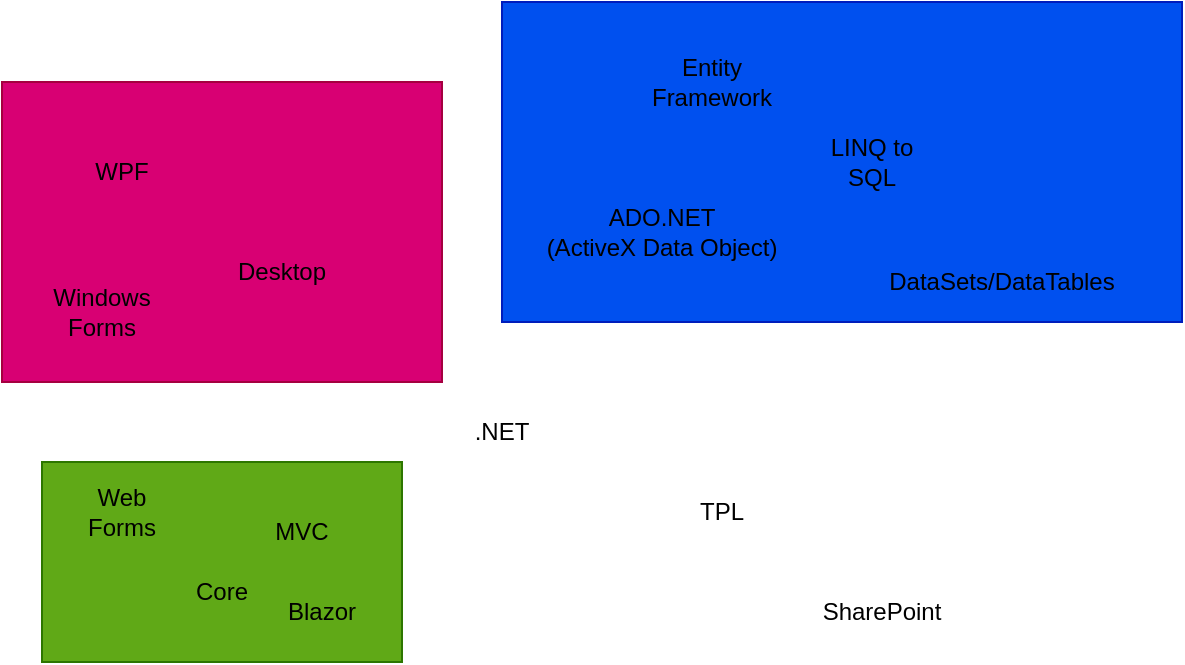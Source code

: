 <mxfile>
    <diagram id="0JpjvBvMCAHzb132DLCj" name=".NET">
        <mxGraphModel dx="734" dy="459" grid="1" gridSize="10" guides="1" tooltips="1" connect="1" arrows="1" fold="1" page="1" pageScale="1" pageWidth="850" pageHeight="1100" math="0" shadow="0">
            <root>
                <mxCell id="0"/>
                <mxCell id="1" parent="0"/>
                <mxCell id="10" value="" style="rounded=0;whiteSpace=wrap;html=1;fillColor=#d80073;fontColor=#ffffff;strokeColor=#A50040;" parent="1" vertex="1">
                    <mxGeometry x="100" y="90" width="220" height="150" as="geometry"/>
                </mxCell>
                <mxCell id="9" value="" style="rounded=0;whiteSpace=wrap;html=1;fillColor=#0050ef;fontColor=#ffffff;strokeColor=#001DBC;" parent="1" vertex="1">
                    <mxGeometry x="350" y="50" width="340" height="160" as="geometry"/>
                </mxCell>
                <mxCell id="2" value=".NET" style="text;html=1;strokeColor=none;fillColor=none;align=center;verticalAlign=middle;whiteSpace=wrap;rounded=0;" parent="1" vertex="1">
                    <mxGeometry x="320" y="250" width="60" height="30" as="geometry"/>
                </mxCell>
                <mxCell id="3" value="WPF" style="text;html=1;strokeColor=none;fillColor=none;align=center;verticalAlign=middle;whiteSpace=wrap;rounded=0;" parent="1" vertex="1">
                    <mxGeometry x="130" y="120" width="60" height="30" as="geometry"/>
                </mxCell>
                <mxCell id="4" value="Desktop" style="text;html=1;strokeColor=none;fillColor=none;align=center;verticalAlign=middle;whiteSpace=wrap;rounded=0;" parent="1" vertex="1">
                    <mxGeometry x="210" y="170" width="60" height="30" as="geometry"/>
                </mxCell>
                <mxCell id="5" value="Entity Framework" style="text;html=1;strokeColor=none;fillColor=none;align=center;verticalAlign=middle;whiteSpace=wrap;rounded=0;" parent="1" vertex="1">
                    <mxGeometry x="420" y="70" width="70" height="40" as="geometry"/>
                </mxCell>
                <mxCell id="6" value="ADO.NET&lt;br&gt;(ActiveX Data Object)" style="text;html=1;strokeColor=none;fillColor=none;align=center;verticalAlign=middle;whiteSpace=wrap;rounded=0;" parent="1" vertex="1">
                    <mxGeometry x="370" y="150" width="120" height="30" as="geometry"/>
                </mxCell>
                <mxCell id="7" value="LINQ to SQL" style="text;html=1;strokeColor=none;fillColor=none;align=center;verticalAlign=middle;whiteSpace=wrap;rounded=0;" parent="1" vertex="1">
                    <mxGeometry x="500" y="110" width="70" height="40" as="geometry"/>
                </mxCell>
                <mxCell id="8" value="DataSets/DataTables" style="text;html=1;strokeColor=none;fillColor=none;align=center;verticalAlign=middle;whiteSpace=wrap;rounded=0;" parent="1" vertex="1">
                    <mxGeometry x="530" y="170" width="140" height="40" as="geometry"/>
                </mxCell>
                <mxCell id="11" value="Windows Forms" style="text;html=1;strokeColor=none;fillColor=none;align=center;verticalAlign=middle;whiteSpace=wrap;rounded=0;" parent="1" vertex="1">
                    <mxGeometry x="120" y="190" width="60" height="30" as="geometry"/>
                </mxCell>
                <mxCell id="12" value="" style="rounded=0;whiteSpace=wrap;html=1;fillColor=#60a917;fontColor=#ffffff;strokeColor=#2D7600;" parent="1" vertex="1">
                    <mxGeometry x="120" y="280" width="180" height="100" as="geometry"/>
                </mxCell>
                <mxCell id="13" value="Web Forms" style="text;html=1;strokeColor=none;fillColor=none;align=center;verticalAlign=middle;whiteSpace=wrap;rounded=0;" parent="1" vertex="1">
                    <mxGeometry x="130" y="290" width="60" height="30" as="geometry"/>
                </mxCell>
                <mxCell id="14" value="MVC" style="text;html=1;strokeColor=none;fillColor=none;align=center;verticalAlign=middle;whiteSpace=wrap;rounded=0;" parent="1" vertex="1">
                    <mxGeometry x="220" y="300" width="60" height="30" as="geometry"/>
                </mxCell>
                <mxCell id="15" value="Core" style="text;html=1;strokeColor=none;fillColor=none;align=center;verticalAlign=middle;whiteSpace=wrap;rounded=0;" parent="1" vertex="1">
                    <mxGeometry x="180" y="330" width="60" height="30" as="geometry"/>
                </mxCell>
                <mxCell id="16" value="Blazor" style="text;html=1;strokeColor=none;fillColor=none;align=center;verticalAlign=middle;whiteSpace=wrap;rounded=0;" parent="1" vertex="1">
                    <mxGeometry x="230" y="340" width="60" height="30" as="geometry"/>
                </mxCell>
                <mxCell id="17" value="TPL" style="text;html=1;strokeColor=none;fillColor=none;align=center;verticalAlign=middle;whiteSpace=wrap;rounded=0;" parent="1" vertex="1">
                    <mxGeometry x="430" y="290" width="60" height="30" as="geometry"/>
                </mxCell>
                <mxCell id="19" value="SharePoint" style="text;html=1;strokeColor=none;fillColor=none;align=center;verticalAlign=middle;whiteSpace=wrap;rounded=0;" parent="1" vertex="1">
                    <mxGeometry x="510" y="340" width="60" height="30" as="geometry"/>
                </mxCell>
            </root>
        </mxGraphModel>
    </diagram>
    <diagram id="P18fLMSB28vx6vCqc7JW" name="Middleware">
        <mxGraphModel dx="734" dy="459" grid="1" gridSize="10" guides="1" tooltips="1" connect="1" arrows="1" fold="1" page="1" pageScale="1" pageWidth="850" pageHeight="1100" math="0" shadow="0">
            <root>
                <mxCell id="QYhLi4597eDiFqC4FawE-0"/>
                <mxCell id="QYhLi4597eDiFqC4FawE-1" parent="QYhLi4597eDiFqC4FawE-0"/>
                <mxCell id="QYhLi4597eDiFqC4FawE-2" value="Gebruiker&lt;br&gt;met browser" style="shape=umlActor;verticalLabelPosition=bottom;verticalAlign=top;html=1;outlineConnect=0;" parent="QYhLi4597eDiFqC4FawE-1" vertex="1">
                    <mxGeometry x="30" y="60" width="30" height="60" as="geometry"/>
                </mxCell>
                <mxCell id="QYhLi4597eDiFqC4FawE-3" value="" style="shape=mxgraph.cisco.computers_and_peripherals.web_browser;html=1;pointerEvents=1;dashed=0;fillColor=#036897;strokeColor=#ffffff;strokeWidth=2;verticalLabelPosition=bottom;verticalAlign=top;align=center;outlineConnect=0;" parent="QYhLi4597eDiFqC4FawE-1" vertex="1">
                    <mxGeometry x="90" y="60" width="62" height="64" as="geometry"/>
                </mxCell>
                <mxCell id="QYhLi4597eDiFqC4FawE-4" value="ASP.NET Core" style="aspect=fixed;perimeter=ellipsePerimeter;html=1;align=center;shadow=0;dashed=0;spacingTop=3;image;image=img/lib/active_directory/generic_server.svg;" parent="QYhLi4597eDiFqC4FawE-1" vertex="1">
                    <mxGeometry x="280" y="67" width="28.0" height="50" as="geometry"/>
                </mxCell>
                <mxCell id="QYhLi4597eDiFqC4FawE-5" value="" style="shape=flexArrow;endArrow=classic;html=1;" parent="QYhLi4597eDiFqC4FawE-1" source="QYhLi4597eDiFqC4FawE-3" target="QYhLi4597eDiFqC4FawE-4" edge="1">
                    <mxGeometry width="50" height="50" relative="1" as="geometry">
                        <mxPoint x="400" y="350" as="sourcePoint"/>
                        <mxPoint x="450" y="300" as="targetPoint"/>
                    </mxGeometry>
                </mxCell>
                <mxCell id="QYhLi4597eDiFqC4FawE-6" value="Authenticatie" style="rounded=0;whiteSpace=wrap;html=1;" parent="QYhLi4597eDiFqC4FawE-1" vertex="1">
                    <mxGeometry x="61" y="200" width="120" height="60" as="geometry"/>
                </mxCell>
                <mxCell id="QYhLi4597eDiFqC4FawE-7" value="Exception Logging Middleware&lt;br&gt;" style="rounded=0;whiteSpace=wrap;html=1;" parent="QYhLi4597eDiFqC4FawE-1" vertex="1">
                    <mxGeometry x="220" y="290" width="120" height="60" as="geometry"/>
                </mxCell>
                <mxCell id="QYhLi4597eDiFqC4FawE-8" value="Razor Pages" style="rounded=0;whiteSpace=wrap;html=1;" parent="QYhLi4597eDiFqC4FawE-1" vertex="1">
                    <mxGeometry x="390" y="380" width="120" height="60" as="geometry"/>
                </mxCell>
                <mxCell id="QYhLi4597eDiFqC4FawE-9" value="next" style="shape=flexArrow;endArrow=classic;html=1;exitX=1;exitY=0.25;exitDx=0;exitDy=0;entryX=0.75;entryY=0;entryDx=0;entryDy=0;" parent="QYhLi4597eDiFqC4FawE-1" source="QYhLi4597eDiFqC4FawE-6" target="QYhLi4597eDiFqC4FawE-7" edge="1">
                    <mxGeometry width="50" height="50" relative="1" as="geometry">
                        <mxPoint x="400" y="350" as="sourcePoint"/>
                        <mxPoint x="450" y="300" as="targetPoint"/>
                        <Array as="points">
                            <mxPoint x="300" y="220"/>
                        </Array>
                    </mxGeometry>
                </mxCell>
                <mxCell id="QYhLi4597eDiFqC4FawE-11" value="" style="shape=flexArrow;endArrow=classic;html=1;entryX=0.325;entryY=1.047;entryDx=0;entryDy=0;entryPerimeter=0;exitX=0;exitY=0.75;exitDx=0;exitDy=0;" parent="QYhLi4597eDiFqC4FawE-1" source="QYhLi4597eDiFqC4FawE-8" target="QYhLi4597eDiFqC4FawE-7" edge="1">
                    <mxGeometry width="50" height="50" relative="1" as="geometry">
                        <mxPoint x="400" y="350" as="sourcePoint"/>
                        <mxPoint x="450" y="300" as="targetPoint"/>
                        <Array as="points">
                            <mxPoint x="259" y="425"/>
                        </Array>
                    </mxGeometry>
                </mxCell>
                <mxCell id="QYhLi4597eDiFqC4FawE-12" value="" style="shape=flexArrow;endArrow=classic;html=1;entryX=0.325;entryY=1.047;entryDx=0;entryDy=0;entryPerimeter=0;exitX=0;exitY=0.75;exitDx=0;exitDy=0;" parent="QYhLi4597eDiFqC4FawE-1" edge="1">
                    <mxGeometry width="50" height="50" relative="1" as="geometry">
                        <mxPoint x="220" y="332.18" as="sourcePoint"/>
                        <mxPoint x="89" y="260.0" as="targetPoint"/>
                        <Array as="points">
                            <mxPoint x="89" y="332.18"/>
                        </Array>
                    </mxGeometry>
                </mxCell>
                <mxCell id="QYhLi4597eDiFqC4FawE-13" value="app.Use....&lt;br&gt;&lt;br&gt;app.UseAuthentication();&lt;br&gt;app.UseAuthorization();&lt;br&gt;app.UseDeveloperExceptionPage();&lt;br&gt;app.UseSessions();&lt;br&gt;app.UseHttpsRedirection();&lt;br&gt;app.UseHsts();&lt;br&gt;app....." style="text;html=1;strokeColor=none;fillColor=none;align=left;verticalAlign=top;whiteSpace=wrap;rounded=0;horizontal=1;" parent="QYhLi4597eDiFqC4FawE-1" vertex="1">
                    <mxGeometry x="450" y="75" width="200" height="185" as="geometry"/>
                </mxCell>
            </root>
        </mxGraphModel>
    </diagram>
    <diagram id="5X2BrO_5KEBRkq1S5SUO" name="Auth">
        <mxGraphModel dx="734" dy="459" grid="1" gridSize="10" guides="1" tooltips="1" connect="1" arrows="1" fold="1" page="1" pageScale="1" pageWidth="850" pageHeight="1100" math="0" shadow="0">
            <root>
                <mxCell id="xxfoiRAIyA7fhCUkTVNw-0"/>
                <mxCell id="xxfoiRAIyA7fhCUkTVNw-1" parent="xxfoiRAIyA7fhCUkTVNw-0"/>
                <mxCell id="xxfoiRAIyA7fhCUkTVNw-2" value="Gebruiker &lt;br&gt;met browser" style="shape=umlActor;verticalLabelPosition=bottom;verticalAlign=top;html=1;outlineConnect=0;" parent="xxfoiRAIyA7fhCUkTVNw-1" vertex="1">
                    <mxGeometry x="50" y="90" width="30" height="60" as="geometry"/>
                </mxCell>
                <mxCell id="xxfoiRAIyA7fhCUkTVNw-3" value="Server" style="shape=cube;whiteSpace=wrap;html=1;boundedLbl=1;backgroundOutline=1;darkOpacity=0.05;darkOpacity2=0.1;" parent="xxfoiRAIyA7fhCUkTVNw-1" vertex="1">
                    <mxGeometry x="330" y="80" width="120" height="80" as="geometry"/>
                </mxCell>
                <mxCell id="xxfoiRAIyA7fhCUkTVNw-4" value="401 /login" style="shape=flexArrow;endArrow=classic;html=1;exitX=0.75;exitY=0.1;exitDx=0;exitDy=0;exitPerimeter=0;entryX=0.006;entryY=0.244;entryDx=0;entryDy=0;entryPerimeter=0;" parent="xxfoiRAIyA7fhCUkTVNw-1" source="xxfoiRAIyA7fhCUkTVNw-2" target="xxfoiRAIyA7fhCUkTVNw-3" edge="1">
                    <mxGeometry width="50" height="50" relative="1" as="geometry">
                        <mxPoint x="400" y="350" as="sourcePoint"/>
                        <mxPoint x="450" y="300" as="targetPoint"/>
                    </mxGeometry>
                </mxCell>
                <mxCell id="xxfoiRAIyA7fhCUkTVNw-5" value="POST /login&amp;nbsp;" style="shape=flexArrow;endArrow=classic;html=1;" parent="xxfoiRAIyA7fhCUkTVNw-1" source="xxfoiRAIyA7fhCUkTVNw-2" target="xxfoiRAIyA7fhCUkTVNw-3" edge="1">
                    <mxGeometry width="50" height="50" relative="1" as="geometry">
                        <mxPoint x="400" y="350" as="sourcePoint"/>
                        <mxPoint x="450" y="300" as="targetPoint"/>
                    </mxGeometry>
                </mxCell>
                <mxCell id="xxfoiRAIyA7fhCUkTVNw-6" value="cookie met token" style="shape=flexArrow;endArrow=classic;html=1;" parent="xxfoiRAIyA7fhCUkTVNw-1" edge="1">
                    <mxGeometry width="50" height="50" relative="1" as="geometry">
                        <mxPoint x="80" y="150" as="sourcePoint"/>
                        <mxPoint x="330" y="150" as="targetPoint"/>
                    </mxGeometry>
                </mxCell>
                <mxCell id="xxfoiRAIyA7fhCUkTVNw-7" value="database met passwords" style="shape=cylinder3;whiteSpace=wrap;html=1;boundedLbl=1;backgroundOutline=1;size=15;" parent="xxfoiRAIyA7fhCUkTVNw-1" vertex="1">
                    <mxGeometry x="530" y="80" width="90" height="100" as="geometry"/>
                </mxCell>
                <mxCell id="xxfoiRAIyA7fhCUkTVNw-8" value="" style="shape=flexArrow;endArrow=classic;startArrow=classic;html=1;" parent="xxfoiRAIyA7fhCUkTVNw-1" source="xxfoiRAIyA7fhCUkTVNw-3" target="xxfoiRAIyA7fhCUkTVNw-7" edge="1">
                    <mxGeometry width="100" height="100" relative="1" as="geometry">
                        <mxPoint x="370" y="360" as="sourcePoint"/>
                        <mxPoint x="470" y="260" as="targetPoint"/>
                    </mxGeometry>
                </mxCell>
                <mxCell id="xxfoiRAIyA7fhCUkTVNw-9" value="" style="shape=flexArrow;endArrow=classic;html=1;fillColor=#d80073;strokeColor=#A50040;" parent="xxfoiRAIyA7fhCUkTVNw-1" edge="1">
                    <mxGeometry width="50" height="50" relative="1" as="geometry">
                        <mxPoint x="580" y="260" as="sourcePoint"/>
                        <mxPoint x="580" y="200" as="targetPoint"/>
                    </mxGeometry>
                </mxCell>
                <mxCell id="xxfoiRAIyA7fhCUkTVNw-10" value="hash-functies&lt;br&gt;&lt;br&gt;MD5&lt;br&gt;SHA1&lt;br&gt;SHA2&lt;br&gt;SHA256&lt;br&gt;SHA512" style="text;html=1;strokeColor=none;fillColor=none;align=center;verticalAlign=middle;whiteSpace=wrap;rounded=0;" parent="xxfoiRAIyA7fhCUkTVNw-1" vertex="1">
                    <mxGeometry x="580" y="190" width="150" height="120" as="geometry"/>
                </mxCell>
                <mxCell id="xxfoiRAIyA7fhCUkTVNw-12" value="Server" style="shape=cube;whiteSpace=wrap;html=1;boundedLbl=1;backgroundOutline=1;darkOpacity=0.05;darkOpacity2=0.1;" parent="xxfoiRAIyA7fhCUkTVNw-1" vertex="1">
                    <mxGeometry x="340" y="290" width="120" height="80" as="geometry"/>
                </mxCell>
                <mxCell id="xxfoiRAIyA7fhCUkTVNw-14" value="Gebruiker &lt;br&gt;met browser" style="shape=umlActor;verticalLabelPosition=bottom;verticalAlign=top;html=1;outlineConnect=0;" parent="xxfoiRAIyA7fhCUkTVNw-1" vertex="1">
                    <mxGeometry x="60" y="300" width="30" height="60" as="geometry"/>
                </mxCell>
                <mxCell id="xxfoiRAIyA7fhCUkTVNw-16" value="401" style="shape=flexArrow;endArrow=classic;html=1;exitX=0.75;exitY=0.1;exitDx=0;exitDy=0;exitPerimeter=0;entryX=0.006;entryY=0.244;entryDx=0;entryDy=0;entryPerimeter=0;" parent="xxfoiRAIyA7fhCUkTVNw-1" edge="1">
                    <mxGeometry width="50" height="50" relative="1" as="geometry">
                        <mxPoint x="82.5" y="306" as="sourcePoint"/>
                        <mxPoint x="340.72" y="309.52" as="targetPoint"/>
                    </mxGeometry>
                </mxCell>
                <mxCell id="xxfoiRAIyA7fhCUkTVNw-17" value="Identity Provider" style="shape=cube;whiteSpace=wrap;html=1;boundedLbl=1;backgroundOutline=1;darkOpacity=0.05;darkOpacity2=0.1;" parent="xxfoiRAIyA7fhCUkTVNw-1" vertex="1">
                    <mxGeometry x="30" y="590" width="120" height="80" as="geometry"/>
                </mxCell>
                <mxCell id="xxfoiRAIyA7fhCUkTVNw-18" value="" style="shape=flexArrow;endArrow=classic;html=1;entryX=0;entryY=0;entryDx=50;entryDy=0;entryPerimeter=0;" parent="xxfoiRAIyA7fhCUkTVNw-1" source="xxfoiRAIyA7fhCUkTVNw-14" target="xxfoiRAIyA7fhCUkTVNw-17" edge="1">
                    <mxGeometry width="50" height="50" relative="1" as="geometry">
                        <mxPoint x="230" y="550" as="sourcePoint"/>
                        <mxPoint x="280" y="500" as="targetPoint"/>
                    </mxGeometry>
                </mxCell>
                <mxCell id="xxfoiRAIyA7fhCUkTVNw-19" value="login info (token)" style="shape=flexArrow;endArrow=classic;html=1;" parent="xxfoiRAIyA7fhCUkTVNw-1" edge="1">
                    <mxGeometry width="50" height="50" relative="1" as="geometry">
                        <mxPoint x="130" y="580" as="sourcePoint"/>
                        <mxPoint x="110" y="380" as="targetPoint"/>
                    </mxGeometry>
                </mxCell>
                <mxCell id="xxfoiRAIyA7fhCUkTVNw-20" value="token" style="shape=flexArrow;endArrow=classic;html=1;entryX=0;entryY=0;entryDx=0;entryDy=60;entryPerimeter=0;" parent="xxfoiRAIyA7fhCUkTVNw-1" source="xxfoiRAIyA7fhCUkTVNw-14" target="xxfoiRAIyA7fhCUkTVNw-12" edge="1">
                    <mxGeometry width="50" height="50" relative="1" as="geometry">
                        <mxPoint x="230" y="550" as="sourcePoint"/>
                        <mxPoint x="280" y="500" as="targetPoint"/>
                    </mxGeometry>
                </mxCell>
                <mxCell id="xxfoiRAIyA7fhCUkTVNw-21" value="" style="endArrow=none;html=1;" parent="xxfoiRAIyA7fhCUkTVNw-1" source="xxfoiRAIyA7fhCUkTVNw-17" target="xxfoiRAIyA7fhCUkTVNw-12" edge="1">
                    <mxGeometry width="50" height="50" relative="1" as="geometry">
                        <mxPoint x="230" y="550" as="sourcePoint"/>
                        <mxPoint x="280" y="500" as="targetPoint"/>
                    </mxGeometry>
                </mxCell>
                <mxCell id="xxfoiRAIyA7fhCUkTVNw-22" value="OAuth - Oath Auth&lt;br&gt;single sign on&lt;br&gt;&lt;br&gt;claims-based authorization&lt;br&gt;&lt;br&gt;Open ID Connect&lt;br&gt;&lt;br&gt;Identity" style="text;html=1;strokeColor=none;fillColor=none;align=left;verticalAlign=top;whiteSpace=wrap;rounded=0;" parent="xxfoiRAIyA7fhCUkTVNw-1" vertex="1">
                    <mxGeometry x="310" y="470" width="190" height="170" as="geometry"/>
                </mxCell>
                <mxCell id="xxfoiRAIyA7fhCUkTVNw-23" value="passwords" style="shape=cylinder3;whiteSpace=wrap;html=1;boundedLbl=1;backgroundOutline=1;size=15;" parent="xxfoiRAIyA7fhCUkTVNw-1" vertex="1">
                    <mxGeometry x="50" y="710" width="80" height="110" as="geometry"/>
                </mxCell>
                <mxCell id="xxfoiRAIyA7fhCUkTVNw-24" value="" style="endArrow=none;html=1;" parent="xxfoiRAIyA7fhCUkTVNw-1" source="xxfoiRAIyA7fhCUkTVNw-23" target="xxfoiRAIyA7fhCUkTVNw-17" edge="1">
                    <mxGeometry width="50" height="50" relative="1" as="geometry">
                        <mxPoint x="230" y="710" as="sourcePoint"/>
                        <mxPoint x="280" y="660" as="targetPoint"/>
                    </mxGeometry>
                </mxCell>
                <mxCell id="xxfoiRAIyA7fhCUkTVNw-25" value="facebook&lt;br&gt;Google&lt;br&gt;DigiD&lt;br&gt;iDeal (misschien?)&lt;br&gt;Microsoft&lt;br&gt;Active Directory&lt;br&gt;Twitter&lt;br&gt;GitHub&lt;br&gt;Vecozo&lt;br&gt;" style="text;html=1;strokeColor=none;fillColor=none;align=left;verticalAlign=top;whiteSpace=wrap;rounded=0;" parent="xxfoiRAIyA7fhCUkTVNw-1" vertex="1">
                    <mxGeometry x="180" y="590" width="190" height="235" as="geometry"/>
                </mxCell>
            </root>
        </mxGraphModel>
    </diagram>
    <diagram id="pt778P75uVL8F0T9ullk" name="Sessions">
        <mxGraphModel dx="734" dy="459" grid="1" gridSize="10" guides="1" tooltips="1" connect="1" arrows="1" fold="1" page="1" pageScale="1" pageWidth="850" pageHeight="1100" math="0" shadow="0">
            <root>
                <mxCell id="WuOgRv0sXMOfY-9rebkp-0"/>
                <mxCell id="WuOgRv0sXMOfY-9rebkp-1" parent="WuOgRv0sXMOfY-9rebkp-0"/>
                <mxCell id="WuOgRv0sXMOfY-9rebkp-2" value="Gebruiker &lt;br&gt;met browser" style="shape=umlActor;verticalLabelPosition=bottom;verticalAlign=top;html=1;outlineConnect=0;" parent="WuOgRv0sXMOfY-9rebkp-1" vertex="1">
                    <mxGeometry x="50" y="90" width="30" height="60" as="geometry"/>
                </mxCell>
                <mxCell id="WuOgRv0sXMOfY-9rebkp-3" value="Server" style="shape=cube;whiteSpace=wrap;html=1;boundedLbl=1;backgroundOutline=1;darkOpacity=0.05;darkOpacity2=0.1;" parent="WuOgRv0sXMOfY-9rebkp-1" vertex="1">
                    <mxGeometry x="330" y="80" width="120" height="80" as="geometry"/>
                </mxCell>
                <mxCell id="WuOgRv0sXMOfY-9rebkp-4" value="zet session cookie met token" style="shape=flexArrow;endArrow=classic;html=1;exitX=0.75;exitY=0.1;exitDx=0;exitDy=0;exitPerimeter=0;entryX=0.006;entryY=0.244;entryDx=0;entryDy=0;entryPerimeter=0;" parent="WuOgRv0sXMOfY-9rebkp-1" source="WuOgRv0sXMOfY-9rebkp-2" target="WuOgRv0sXMOfY-9rebkp-3" edge="1">
                    <mxGeometry width="50" height="50" relative="1" as="geometry">
                        <mxPoint x="400" y="350" as="sourcePoint"/>
                        <mxPoint x="450" y="300" as="targetPoint"/>
                    </mxGeometry>
                </mxCell>
                <mxCell id="WuOgRv0sXMOfY-9rebkp-5" value="session cookie" style="shape=flexArrow;endArrow=classic;html=1;" parent="WuOgRv0sXMOfY-9rebkp-1" source="WuOgRv0sXMOfY-9rebkp-2" target="WuOgRv0sXMOfY-9rebkp-3" edge="1">
                    <mxGeometry width="50" height="50" relative="1" as="geometry">
                        <mxPoint x="400" y="350" as="sourcePoint"/>
                        <mxPoint x="450" y="300" as="targetPoint"/>
                    </mxGeometry>
                </mxCell>
                <mxCell id="WuOgRv0sXMOfY-9rebkp-6" value="session cookie - token" style="shape=flexArrow;endArrow=classic;html=1;" parent="WuOgRv0sXMOfY-9rebkp-1" edge="1">
                    <mxGeometry width="50" height="50" relative="1" as="geometry">
                        <mxPoint x="80" y="150" as="sourcePoint"/>
                        <mxPoint x="330" y="150" as="targetPoint"/>
                    </mxGeometry>
                </mxCell>
                <mxCell id="WuOgRv0sXMOfY-9rebkp-7" value="HTTP = stateless" style="text;html=1;strokeColor=none;fillColor=none;align=center;verticalAlign=middle;whiteSpace=wrap;rounded=0;" parent="WuOgRv0sXMOfY-9rebkp-1" vertex="1">
                    <mxGeometry x="90" y="200" width="250" height="30" as="geometry"/>
                </mxCell>
                <mxCell id="WuOgRv0sXMOfY-9rebkp-8" value="sessions" style="text;html=1;strokeColor=none;fillColor=none;align=center;verticalAlign=middle;whiteSpace=wrap;rounded=0;" parent="WuOgRv0sXMOfY-9rebkp-1" vertex="1">
                    <mxGeometry x="290" y="260" width="60" height="30" as="geometry"/>
                </mxCell>
                <mxCell id="WuOgRv0sXMOfY-9rebkp-9" value="sessionfile" style="verticalLabelPosition=bottom;html=1;verticalAlign=top;align=center;strokeColor=none;fillColor=#00BEF2;shape=mxgraph.azure.cloud_services_configuration_file;pointerEvents=1;" parent="WuOgRv0sXMOfY-9rebkp-1" vertex="1">
                    <mxGeometry x="510" y="50" width="47.5" height="50" as="geometry"/>
                </mxCell>
                <mxCell id="WuOgRv0sXMOfY-9rebkp-10" value="sessionfile" style="verticalLabelPosition=bottom;html=1;verticalAlign=top;align=center;strokeColor=none;fillColor=#00BEF2;shape=mxgraph.azure.cloud_services_configuration_file;pointerEvents=1;" parent="WuOgRv0sXMOfY-9rebkp-1" vertex="1">
                    <mxGeometry x="580" y="40" width="47.5" height="50" as="geometry"/>
                </mxCell>
                <mxCell id="WuOgRv0sXMOfY-9rebkp-11" value="sessionfile" style="verticalLabelPosition=bottom;html=1;verticalAlign=top;align=center;strokeColor=none;fillColor=#00BEF2;shape=mxgraph.azure.cloud_services_configuration_file;pointerEvents=1;" parent="WuOgRv0sXMOfY-9rebkp-1" vertex="1">
                    <mxGeometry x="640" y="70" width="47.5" height="50" as="geometry"/>
                </mxCell>
                <mxCell id="WuOgRv0sXMOfY-9rebkp-12" value="sessionfile" style="verticalLabelPosition=bottom;html=1;verticalAlign=top;align=center;strokeColor=none;fillColor=#00BEF2;shape=mxgraph.azure.cloud_services_configuration_file;pointerEvents=1;" parent="WuOgRv0sXMOfY-9rebkp-1" vertex="1">
                    <mxGeometry x="580" y="130" width="47.5" height="50" as="geometry"/>
                </mxCell>
                <mxCell id="WuOgRv0sXMOfY-9rebkp-13" value="sessionfile" style="verticalLabelPosition=bottom;html=1;verticalAlign=top;align=center;strokeColor=none;fillColor=#00BEF2;shape=mxgraph.azure.cloud_services_configuration_file;pointerEvents=1;" parent="WuOgRv0sXMOfY-9rebkp-1" vertex="1">
                    <mxGeometry x="520" y="130" width="47.5" height="50" as="geometry"/>
                </mxCell>
                <mxCell id="WuOgRv0sXMOfY-9rebkp-14" value="sessionfile" style="verticalLabelPosition=bottom;html=1;verticalAlign=top;align=center;strokeColor=none;fillColor=#00BEF2;shape=mxgraph.azure.cloud_services_configuration_file;pointerEvents=1;" parent="WuOgRv0sXMOfY-9rebkp-1" vertex="1">
                    <mxGeometry x="650" y="150" width="47.5" height="50" as="geometry"/>
                </mxCell>
                <mxCell id="WuOgRv0sXMOfY-9rebkp-15" value="sessionfile" style="verticalLabelPosition=bottom;html=1;verticalAlign=top;align=center;strokeColor=none;fillColor=#00BEF2;shape=mxgraph.azure.cloud_services_configuration_file;pointerEvents=1;" parent="WuOgRv0sXMOfY-9rebkp-1" vertex="1">
                    <mxGeometry x="697.5" y="40" width="47.5" height="50" as="geometry"/>
                </mxCell>
                <mxCell id="WuOgRv0sXMOfY-9rebkp-16" value="sessionfile" style="verticalLabelPosition=bottom;html=1;verticalAlign=top;align=center;strokeColor=none;fillColor=#00BEF2;shape=mxgraph.azure.cloud_services_configuration_file;pointerEvents=1;" parent="WuOgRv0sXMOfY-9rebkp-1" vertex="1">
                    <mxGeometry x="710" y="130" width="47.5" height="50" as="geometry"/>
                </mxCell>
            </root>
        </mxGraphModel>
    </diagram>
    <diagram id="ZmclmolU9L0rg7Y2XzLR" name="Realtime">
        <mxGraphModel dx="734" dy="459" grid="1" gridSize="10" guides="1" tooltips="1" connect="1" arrows="1" fold="1" page="1" pageScale="1" pageWidth="850" pageHeight="1100" math="0" shadow="0">
            <root>
                <mxCell id="_Cax3ZaNvCWo-VJv3SZd-0"/>
                <mxCell id="_Cax3ZaNvCWo-VJv3SZd-1" parent="_Cax3ZaNvCWo-VJv3SZd-0"/>
                <mxCell id="_Cax3ZaNvCWo-VJv3SZd-2" value="Gebruiker" style="shape=umlActor;verticalLabelPosition=bottom;verticalAlign=top;html=1;outlineConnect=0;" parent="_Cax3ZaNvCWo-VJv3SZd-1" vertex="1">
                    <mxGeometry x="80" y="60" width="30" height="60" as="geometry"/>
                </mxCell>
                <mxCell id="_Cax3ZaNvCWo-VJv3SZd-3" value="Browser" style="shape=mxgraph.cisco.computers_and_peripherals.web_browser;html=1;pointerEvents=1;dashed=0;fillColor=#036897;strokeColor=#ffffff;strokeWidth=2;verticalLabelPosition=bottom;verticalAlign=top;align=center;outlineConnect=0;" parent="_Cax3ZaNvCWo-VJv3SZd-1" vertex="1">
                    <mxGeometry x="140" y="56" width="62" height="64" as="geometry"/>
                </mxCell>
                <mxCell id="_Cax3ZaNvCWo-VJv3SZd-5" value="Server" style="aspect=fixed;perimeter=ellipsePerimeter;html=1;align=center;shadow=0;dashed=0;spacingTop=3;image;image=img/lib/active_directory/generic_server.svg;" parent="_Cax3ZaNvCWo-VJv3SZd-1" vertex="1">
                    <mxGeometry x="370" y="65" width="28.0" height="50" as="geometry"/>
                </mxCell>
                <mxCell id="_Cax3ZaNvCWo-VJv3SZd-6" value="HTTP" style="shape=flexArrow;endArrow=classic;html=1;" parent="_Cax3ZaNvCWo-VJv3SZd-1" edge="1">
                    <mxGeometry width="50" height="50" relative="1" as="geometry">
                        <mxPoint x="220" y="80" as="sourcePoint"/>
                        <mxPoint x="350" y="80" as="targetPoint"/>
                    </mxGeometry>
                </mxCell>
                <mxCell id="_Cax3ZaNvCWo-VJv3SZd-7" value="Gebruiker" style="shape=umlActor;verticalLabelPosition=bottom;verticalAlign=top;html=1;outlineConnect=0;" parent="_Cax3ZaNvCWo-VJv3SZd-1" vertex="1">
                    <mxGeometry x="80" y="204" width="30" height="60" as="geometry"/>
                </mxCell>
                <mxCell id="_Cax3ZaNvCWo-VJv3SZd-8" value="Browser" style="shape=mxgraph.cisco.computers_and_peripherals.web_browser;html=1;pointerEvents=1;dashed=0;fillColor=#036897;strokeColor=#ffffff;strokeWidth=2;verticalLabelPosition=bottom;verticalAlign=top;align=center;outlineConnect=0;" parent="_Cax3ZaNvCWo-VJv3SZd-1" vertex="1">
                    <mxGeometry x="140" y="200" width="62" height="64" as="geometry"/>
                </mxCell>
                <mxCell id="_Cax3ZaNvCWo-VJv3SZd-9" value="Server" style="aspect=fixed;perimeter=ellipsePerimeter;html=1;align=center;shadow=0;dashed=0;spacingTop=3;image;image=img/lib/active_directory/generic_server.svg;" parent="_Cax3ZaNvCWo-VJv3SZd-1" vertex="1">
                    <mxGeometry x="370" y="209" width="28.0" height="50" as="geometry"/>
                </mxCell>
                <mxCell id="_Cax3ZaNvCWo-VJv3SZd-10" value="HTTP&lt;br&gt;(via AJAX)" style="shape=flexArrow;endArrow=classic;html=1;" parent="_Cax3ZaNvCWo-VJv3SZd-1" edge="1">
                    <mxGeometry width="50" height="50" relative="1" as="geometry">
                        <mxPoint x="220" y="224" as="sourcePoint"/>
                        <mxPoint x="350" y="224" as="targetPoint"/>
                    </mxGeometry>
                </mxCell>
                <mxCell id="_Cax3ZaNvCWo-VJv3SZd-11" value="Realtime applicaties:&lt;br&gt;&lt;br&gt;- GMail&lt;br&gt;- Maps (verkeer)&lt;br&gt;- Weer&lt;br&gt;- Nieuws/fake nieuwswebsites&lt;br&gt;&amp;nbsp; - nu.nl facebook twitter&lt;br&gt;- Chat&lt;br&gt;- Thuisbezorgd / Domino's...&lt;br&gt;- Multiplayer gaming&lt;br&gt;- Koersen&lt;br&gt;- Google Docs /&amp;nbsp;Office 365&lt;br&gt;&lt;br&gt;" style="text;html=1;strokeColor=none;fillColor=none;align=left;verticalAlign=top;whiteSpace=wrap;rounded=0;" parent="_Cax3ZaNvCWo-VJv3SZd-1" vertex="1">
                    <mxGeometry x="540" y="10" width="180" height="240" as="geometry"/>
                </mxCell>
                <mxCell id="_Cax3ZaNvCWo-VJv3SZd-12" value="polling / long polling" style="text;html=1;strokeColor=none;fillColor=none;align=center;verticalAlign=middle;whiteSpace=wrap;rounded=0;" parent="_Cax3ZaNvCWo-VJv3SZd-1" vertex="1">
                    <mxGeometry x="370" y="460" width="160" height="90" as="geometry"/>
                </mxCell>
                <mxCell id="_Cax3ZaNvCWo-VJv3SZd-13" value="Gebruiker" style="shape=umlActor;verticalLabelPosition=bottom;verticalAlign=top;html=1;outlineConnect=0;" parent="_Cax3ZaNvCWo-VJv3SZd-1" vertex="1">
                    <mxGeometry x="80" y="374" width="30" height="60" as="geometry"/>
                </mxCell>
                <mxCell id="_Cax3ZaNvCWo-VJv3SZd-14" value="Browser" style="shape=mxgraph.cisco.computers_and_peripherals.web_browser;html=1;pointerEvents=1;dashed=0;fillColor=#036897;strokeColor=#ffffff;strokeWidth=2;verticalLabelPosition=bottom;verticalAlign=top;align=center;outlineConnect=0;" parent="_Cax3ZaNvCWo-VJv3SZd-1" vertex="1">
                    <mxGeometry x="140" y="370" width="62" height="64" as="geometry"/>
                </mxCell>
                <mxCell id="_Cax3ZaNvCWo-VJv3SZd-15" value="Server" style="aspect=fixed;perimeter=ellipsePerimeter;html=1;align=center;shadow=0;dashed=0;spacingTop=3;image;image=img/lib/active_directory/generic_server.svg;" parent="_Cax3ZaNvCWo-VJv3SZd-1" vertex="1">
                    <mxGeometry x="370" y="379" width="28.0" height="50" as="geometry"/>
                </mxCell>
                <mxCell id="_Cax3ZaNvCWo-VJv3SZd-16" value="HTTP&lt;br&gt;(via AJAX)" style="shape=flexArrow;endArrow=classic;html=1;" parent="_Cax3ZaNvCWo-VJv3SZd-1" edge="1">
                    <mxGeometry width="50" height="50" relative="1" as="geometry">
                        <mxPoint x="220" y="374" as="sourcePoint"/>
                        <mxPoint x="350" y="374" as="targetPoint"/>
                    </mxGeometry>
                </mxCell>
                <mxCell id="_Cax3ZaNvCWo-VJv3SZd-17" value="HTTP&lt;br&gt;(via AJAX)" style="shape=flexArrow;endArrow=classic;html=1;" parent="_Cax3ZaNvCWo-VJv3SZd-1" edge="1">
                    <mxGeometry width="50" height="50" relative="1" as="geometry">
                        <mxPoint x="230" y="404" as="sourcePoint"/>
                        <mxPoint x="360" y="404" as="targetPoint"/>
                    </mxGeometry>
                </mxCell>
                <mxCell id="_Cax3ZaNvCWo-VJv3SZd-18" value="HTTP&lt;br&gt;(via AJAX)" style="shape=flexArrow;endArrow=classic;html=1;" parent="_Cax3ZaNvCWo-VJv3SZd-1" edge="1">
                    <mxGeometry width="50" height="50" relative="1" as="geometry">
                        <mxPoint x="230" y="414" as="sourcePoint"/>
                        <mxPoint x="360" y="414" as="targetPoint"/>
                    </mxGeometry>
                </mxCell>
                <mxCell id="_Cax3ZaNvCWo-VJv3SZd-19" value="HTTP&lt;br&gt;(via AJAX)" style="shape=flexArrow;endArrow=classic;html=1;" parent="_Cax3ZaNvCWo-VJv3SZd-1" edge="1">
                    <mxGeometry width="50" height="50" relative="1" as="geometry">
                        <mxPoint x="220" y="440" as="sourcePoint"/>
                        <mxPoint x="350" y="440" as="targetPoint"/>
                    </mxGeometry>
                </mxCell>
                <mxCell id="_Cax3ZaNvCWo-VJv3SZd-20" value="HTTP&lt;br&gt;(via AJAX)" style="shape=flexArrow;endArrow=classic;html=1;" parent="_Cax3ZaNvCWo-VJv3SZd-1" edge="1">
                    <mxGeometry width="50" height="50" relative="1" as="geometry">
                        <mxPoint x="230" y="460" as="sourcePoint"/>
                        <mxPoint x="360" y="460" as="targetPoint"/>
                    </mxGeometry>
                </mxCell>
                <mxCell id="_Cax3ZaNvCWo-VJv3SZd-21" value="Gebruiker" style="shape=umlActor;verticalLabelPosition=bottom;verticalAlign=top;html=1;outlineConnect=0;" parent="_Cax3ZaNvCWo-VJv3SZd-1" vertex="1">
                    <mxGeometry x="471" y="374" width="30" height="60" as="geometry"/>
                </mxCell>
                <mxCell id="_Cax3ZaNvCWo-VJv3SZd-22" value="Browser" style="shape=mxgraph.cisco.computers_and_peripherals.web_browser;html=1;pointerEvents=1;dashed=0;fillColor=#036897;strokeColor=#ffffff;strokeWidth=2;verticalLabelPosition=bottom;verticalAlign=top;align=center;outlineConnect=0;" parent="_Cax3ZaNvCWo-VJv3SZd-1" vertex="1">
                    <mxGeometry x="531" y="370" width="62" height="64" as="geometry"/>
                </mxCell>
                <mxCell id="_Cax3ZaNvCWo-VJv3SZd-23" value="Server" style="aspect=fixed;perimeter=ellipsePerimeter;html=1;align=center;shadow=0;dashed=0;spacingTop=3;image;image=img/lib/active_directory/generic_server.svg;" parent="_Cax3ZaNvCWo-VJv3SZd-1" vertex="1">
                    <mxGeometry x="761" y="379" width="28.0" height="50" as="geometry"/>
                </mxCell>
                <mxCell id="_Cax3ZaNvCWo-VJv3SZd-24" value="HTTP&lt;br&gt;(via AJAX)" style="shape=flexArrow;endArrow=classic;html=1;" parent="_Cax3ZaNvCWo-VJv3SZd-1" edge="1">
                    <mxGeometry width="50" height="50" relative="1" as="geometry">
                        <mxPoint x="611" y="374" as="sourcePoint"/>
                        <mxPoint x="741" y="374" as="targetPoint"/>
                    </mxGeometry>
                </mxCell>
                <mxCell id="_Cax3ZaNvCWo-VJv3SZd-27" value="HTTP&lt;br&gt;(via AJAX)" style="shape=flexArrow;endArrow=classic;html=1;" parent="_Cax3ZaNvCWo-VJv3SZd-1" edge="1">
                    <mxGeometry width="50" height="50" relative="1" as="geometry">
                        <mxPoint x="611" y="420" as="sourcePoint"/>
                        <mxPoint x="741" y="420" as="targetPoint"/>
                    </mxGeometry>
                </mxCell>
                <mxCell id="_Cax3ZaNvCWo-VJv3SZd-28" value="HTTP&lt;br&gt;(via AJAX)" style="shape=flexArrow;endArrow=classic;html=1;" parent="_Cax3ZaNvCWo-VJv3SZd-1" edge="1">
                    <mxGeometry width="50" height="50" relative="1" as="geometry">
                        <mxPoint x="610" y="450" as="sourcePoint"/>
                        <mxPoint x="740" y="450" as="targetPoint"/>
                    </mxGeometry>
                </mxCell>
                <mxCell id="_Cax3ZaNvCWo-VJv3SZd-29" value="Gebruiker" style="shape=umlActor;verticalLabelPosition=bottom;verticalAlign=top;html=1;outlineConnect=0;" parent="_Cax3ZaNvCWo-VJv3SZd-1" vertex="1">
                    <mxGeometry x="80" y="564" width="30" height="60" as="geometry"/>
                </mxCell>
                <mxCell id="_Cax3ZaNvCWo-VJv3SZd-30" value="Browser" style="shape=mxgraph.cisco.computers_and_peripherals.web_browser;html=1;pointerEvents=1;dashed=0;fillColor=#036897;strokeColor=#ffffff;strokeWidth=2;verticalLabelPosition=bottom;verticalAlign=top;align=center;outlineConnect=0;" parent="_Cax3ZaNvCWo-VJv3SZd-1" vertex="1">
                    <mxGeometry x="140" y="560" width="62" height="64" as="geometry"/>
                </mxCell>
                <mxCell id="_Cax3ZaNvCWo-VJv3SZd-61" style="edgeStyle=none;html=1;" parent="_Cax3ZaNvCWo-VJv3SZd-1" source="_Cax3ZaNvCWo-VJv3SZd-31" edge="1">
                    <mxGeometry relative="1" as="geometry">
                        <mxPoint x="360" y="580" as="targetPoint"/>
                    </mxGeometry>
                </mxCell>
                <mxCell id="_Cax3ZaNvCWo-VJv3SZd-31" value="Server" style="aspect=fixed;perimeter=ellipsePerimeter;html=1;align=center;shadow=0;dashed=0;spacingTop=3;image;image=img/lib/active_directory/generic_server.svg;" parent="_Cax3ZaNvCWo-VJv3SZd-1" vertex="1">
                    <mxGeometry x="370" y="569" width="28.0" height="50" as="geometry"/>
                </mxCell>
                <mxCell id="_Cax3ZaNvCWo-VJv3SZd-37" value="WebSocket" style="shape=flexArrow;endArrow=classic;startArrow=classic;html=1;" parent="_Cax3ZaNvCWo-VJv3SZd-1" edge="1">
                    <mxGeometry width="100" height="100" relative="1" as="geometry">
                        <mxPoint x="220" y="600" as="sourcePoint"/>
                        <mxPoint x="360" y="600" as="targetPoint"/>
                    </mxGeometry>
                </mxCell>
                <mxCell id="_Cax3ZaNvCWo-VJv3SZd-38" value="full-duplex" style="text;html=1;strokeColor=none;fillColor=none;align=center;verticalAlign=middle;whiteSpace=wrap;rounded=0;" parent="_Cax3ZaNvCWo-VJv3SZd-1" vertex="1">
                    <mxGeometry x="441" y="589" width="60" height="30" as="geometry"/>
                </mxCell>
                <mxCell id="_Cax3ZaNvCWo-VJv3SZd-39" value="Gebruiker" style="shape=umlActor;verticalLabelPosition=bottom;verticalAlign=top;html=1;outlineConnect=0;" parent="_Cax3ZaNvCWo-VJv3SZd-1" vertex="1">
                    <mxGeometry x="80" y="694" width="30" height="60" as="geometry"/>
                </mxCell>
                <mxCell id="_Cax3ZaNvCWo-VJv3SZd-40" value="Browser" style="shape=mxgraph.cisco.computers_and_peripherals.web_browser;html=1;pointerEvents=1;dashed=0;fillColor=#036897;strokeColor=#ffffff;strokeWidth=2;verticalLabelPosition=bottom;verticalAlign=top;align=center;outlineConnect=0;" parent="_Cax3ZaNvCWo-VJv3SZd-1" vertex="1">
                    <mxGeometry x="140" y="690" width="62" height="64" as="geometry"/>
                </mxCell>
                <mxCell id="_Cax3ZaNvCWo-VJv3SZd-41" value="Server" style="aspect=fixed;perimeter=ellipsePerimeter;html=1;align=center;shadow=0;dashed=0;spacingTop=3;image;image=img/lib/active_directory/generic_server.svg;" parent="_Cax3ZaNvCWo-VJv3SZd-1" vertex="1">
                    <mxGeometry x="370" y="699" width="28.0" height="50" as="geometry"/>
                </mxCell>
                <mxCell id="_Cax3ZaNvCWo-VJv3SZd-43" value="Server-Sent Events" style="shape=flexArrow;endArrow=classic;html=1;" parent="_Cax3ZaNvCWo-VJv3SZd-1" edge="1">
                    <mxGeometry width="50" height="50" relative="1" as="geometry">
                        <mxPoint x="360" y="720" as="sourcePoint"/>
                        <mxPoint x="220" y="720" as="targetPoint"/>
                    </mxGeometry>
                </mxCell>
                <mxCell id="_Cax3ZaNvCWo-VJv3SZd-48" value="Gebruiker" style="shape=umlActor;verticalLabelPosition=bottom;verticalAlign=top;html=1;outlineConnect=0;" parent="_Cax3ZaNvCWo-VJv3SZd-1" vertex="1">
                    <mxGeometry x="80" y="834" width="30" height="60" as="geometry"/>
                </mxCell>
                <mxCell id="_Cax3ZaNvCWo-VJv3SZd-49" value="Browser" style="shape=mxgraph.cisco.computers_and_peripherals.web_browser;html=1;pointerEvents=1;dashed=0;fillColor=#036897;strokeColor=#ffffff;strokeWidth=2;verticalLabelPosition=bottom;verticalAlign=top;align=center;outlineConnect=0;" parent="_Cax3ZaNvCWo-VJv3SZd-1" vertex="1">
                    <mxGeometry x="140" y="830" width="62" height="64" as="geometry"/>
                </mxCell>
                <mxCell id="_Cax3ZaNvCWo-VJv3SZd-50" value="Server" style="aspect=fixed;perimeter=ellipsePerimeter;html=1;align=center;shadow=0;dashed=0;spacingTop=3;image;image=img/lib/active_directory/generic_server.svg;" parent="_Cax3ZaNvCWo-VJv3SZd-1" vertex="1">
                    <mxGeometry x="370" y="839" width="28.0" height="50" as="geometry"/>
                </mxCell>
                <mxCell id="_Cax3ZaNvCWo-VJv3SZd-51" value="WebTransport" style="shape=flexArrow;endArrow=classic;startArrow=classic;html=1;" parent="_Cax3ZaNvCWo-VJv3SZd-1" edge="1">
                    <mxGeometry width="100" height="100" relative="1" as="geometry">
                        <mxPoint x="220" y="870" as="sourcePoint"/>
                        <mxPoint x="360" y="870" as="targetPoint"/>
                    </mxGeometry>
                </mxCell>
                <mxCell id="_Cax3ZaNvCWo-VJv3SZd-52" value="HTTP/3" style="text;html=1;strokeColor=none;fillColor=none;align=center;verticalAlign=middle;whiteSpace=wrap;rounded=0;" parent="_Cax3ZaNvCWo-VJv3SZd-1" vertex="1">
                    <mxGeometry x="450" y="849" width="60" height="30" as="geometry"/>
                </mxCell>
                <mxCell id="_Cax3ZaNvCWo-VJv3SZd-53" value="SignalR:&lt;br&gt;- reconnecten&lt;br&gt;- hubs&lt;br&gt;- protocol" style="text;html=1;strokeColor=none;fillColor=none;align=left;verticalAlign=top;whiteSpace=wrap;rounded=0;" parent="_Cax3ZaNvCWo-VJv3SZd-1" vertex="1">
                    <mxGeometry x="560" y="569" width="160" height="91" as="geometry"/>
                </mxCell>
                <mxCell id="_Cax3ZaNvCWo-VJv3SZd-54" value="Gebruiker" style="shape=umlActor;verticalLabelPosition=bottom;verticalAlign=top;html=1;outlineConnect=0;" parent="_Cax3ZaNvCWo-VJv3SZd-1" vertex="1">
                    <mxGeometry x="520" y="664" width="30" height="60" as="geometry"/>
                </mxCell>
                <mxCell id="_Cax3ZaNvCWo-VJv3SZd-55" value="Browser" style="shape=mxgraph.cisco.computers_and_peripherals.web_browser;html=1;pointerEvents=1;dashed=0;fillColor=#036897;strokeColor=#ffffff;strokeWidth=2;verticalLabelPosition=bottom;verticalAlign=top;align=center;outlineConnect=0;" parent="_Cax3ZaNvCWo-VJv3SZd-1" vertex="1">
                    <mxGeometry x="580" y="660" width="62" height="64" as="geometry"/>
                </mxCell>
                <mxCell id="_Cax3ZaNvCWo-VJv3SZd-56" value="Gebruiker" style="shape=umlActor;verticalLabelPosition=bottom;verticalAlign=top;html=1;outlineConnect=0;" parent="_Cax3ZaNvCWo-VJv3SZd-1" vertex="1">
                    <mxGeometry x="667" y="504" width="30" height="60" as="geometry"/>
                </mxCell>
                <mxCell id="_Cax3ZaNvCWo-VJv3SZd-57" value="Browser" style="shape=mxgraph.cisco.computers_and_peripherals.web_browser;html=1;pointerEvents=1;dashed=0;fillColor=#036897;strokeColor=#ffffff;strokeWidth=2;verticalLabelPosition=bottom;verticalAlign=top;align=center;outlineConnect=0;" parent="_Cax3ZaNvCWo-VJv3SZd-1" vertex="1">
                    <mxGeometry x="727" y="500" width="62" height="64" as="geometry"/>
                </mxCell>
                <mxCell id="_Cax3ZaNvCWo-VJv3SZd-58" value="" style="endArrow=none;html=1;" parent="_Cax3ZaNvCWo-VJv3SZd-1" edge="1">
                    <mxGeometry width="50" height="50" relative="1" as="geometry">
                        <mxPoint x="410" y="590" as="sourcePoint"/>
                        <mxPoint x="710" y="540" as="targetPoint"/>
                    </mxGeometry>
                </mxCell>
                <mxCell id="_Cax3ZaNvCWo-VJv3SZd-59" value="" style="endArrow=none;html=1;" parent="_Cax3ZaNvCWo-VJv3SZd-1" edge="1">
                    <mxGeometry width="50" height="50" relative="1" as="geometry">
                        <mxPoint x="410" y="600" as="sourcePoint"/>
                        <mxPoint x="510" y="700" as="targetPoint"/>
                    </mxGeometry>
                </mxCell>
                <mxCell id="_Cax3ZaNvCWo-VJv3SZd-60" value="" style="endArrow=none;html=1;" parent="_Cax3ZaNvCWo-VJv3SZd-1" edge="1">
                    <mxGeometry width="50" height="50" relative="1" as="geometry">
                        <mxPoint x="360" y="590" as="sourcePoint"/>
                        <mxPoint x="220" y="570" as="targetPoint"/>
                    </mxGeometry>
                </mxCell>
            </root>
        </mxGraphModel>
    </diagram>
    <diagram id="U9tYsXCszn0mwRNASvMG" name="Prototypes">
        <mxGraphModel dx="734" dy="459" grid="1" gridSize="10" guides="1" tooltips="1" connect="1" arrows="1" fold="1" page="1" pageScale="1" pageWidth="850" pageHeight="1100" math="0" shadow="0">
            <root>
                <mxCell id="RWEbFo6RpsIfYphUflQL-0"/>
                <mxCell id="RWEbFo6RpsIfYphUflQL-1" parent="RWEbFo6RpsIfYphUflQL-0"/>
                <mxCell id="RWEbFo6RpsIfYphUflQL-2" value="obj" style="rounded=0;whiteSpace=wrap;html=1;fillColor=#008a00;fontColor=#ffffff;strokeColor=#005700;" vertex="1" parent="RWEbFo6RpsIfYphUflQL-1">
                    <mxGeometry x="130" y="280" width="120" height="60" as="geometry"/>
                </mxCell>
                <mxCell id="RWEbFo6RpsIfYphUflQL-3" value="obj.doe();" style="text;html=1;strokeColor=none;fillColor=none;align=center;verticalAlign=middle;whiteSpace=wrap;rounded=0;" vertex="1" parent="RWEbFo6RpsIfYphUflQL-1">
                    <mxGeometry x="365" y="390" width="60" height="30" as="geometry"/>
                </mxCell>
                <mxCell id="RWEbFo6RpsIfYphUflQL-4" value="" style="endArrow=classic;html=1;exitX=0;exitY=0.5;exitDx=0;exitDy=0;entryX=0.5;entryY=1;entryDx=0;entryDy=0;" edge="1" parent="RWEbFo6RpsIfYphUflQL-1" source="RWEbFo6RpsIfYphUflQL-3" target="RWEbFo6RpsIfYphUflQL-2">
                    <mxGeometry width="50" height="50" relative="1" as="geometry">
                        <mxPoint x="350" y="390" as="sourcePoint"/>
                        <mxPoint x="400" y="340" as="targetPoint"/>
                        <Array as="points">
                            <mxPoint x="190" y="405"/>
                        </Array>
                    </mxGeometry>
                </mxCell>
                <mxCell id="RWEbFo6RpsIfYphUflQL-5" value="parent object" style="rounded=0;whiteSpace=wrap;html=1;fillColor=#0050ef;fontColor=#ffffff;strokeColor=#001DBC;" vertex="1" parent="RWEbFo6RpsIfYphUflQL-1">
                    <mxGeometry x="130" y="150" width="120" height="60" as="geometry"/>
                </mxCell>
                <mxCell id="RWEbFo6RpsIfYphUflQL-6" value="doe?" style="endArrow=none;dashed=1;html=1;exitX=0.5;exitY=0;exitDx=0;exitDy=0;" edge="1" parent="RWEbFo6RpsIfYphUflQL-1" source="RWEbFo6RpsIfYphUflQL-2" target="RWEbFo6RpsIfYphUflQL-5">
                    <mxGeometry width="50" height="50" relative="1" as="geometry">
                        <mxPoint x="350" y="260" as="sourcePoint"/>
                        <mxPoint x="400" y="210" as="targetPoint"/>
                    </mxGeometry>
                </mxCell>
                <mxCell id="RWEbFo6RpsIfYphUflQL-7" value="parent object" style="rounded=0;whiteSpace=wrap;html=1;fillColor=#d80073;fontColor=#ffffff;strokeColor=#A50040;" vertex="1" parent="RWEbFo6RpsIfYphUflQL-1">
                    <mxGeometry x="130" y="30" width="120" height="60" as="geometry"/>
                </mxCell>
                <mxCell id="RWEbFo6RpsIfYphUflQL-8" value="doe?" style="endArrow=none;dashed=1;html=1;" edge="1" parent="RWEbFo6RpsIfYphUflQL-1">
                    <mxGeometry width="50" height="50" relative="1" as="geometry">
                        <mxPoint x="190" y="150" as="sourcePoint"/>
                        <mxPoint x="190" y="90" as="targetPoint"/>
                    </mxGeometry>
                </mxCell>
                <mxCell id="RWEbFo6RpsIfYphUflQL-9" value="obj" style="rounded=0;whiteSpace=wrap;html=1;fillColor=#a20025;fontColor=#ffffff;strokeColor=#6F0000;" vertex="1" parent="RWEbFo6RpsIfYphUflQL-1">
                    <mxGeometry x="320" y="130" width="120" height="60" as="geometry"/>
                </mxCell>
            </root>
        </mxGraphModel>
    </diagram>
    <diagram id="rBg5MGK9DeVL3fGnykKy" name="Event loop">
        <mxGraphModel dx="678" dy="617" grid="1" gridSize="10" guides="1" tooltips="1" connect="1" arrows="1" fold="1" page="1" pageScale="1" pageWidth="850" pageHeight="1100" math="0" shadow="0">
            <root>
                <mxCell id="FkEvBH2oxvZ_R93Ai9wB-0"/>
                <mxCell id="FkEvBH2oxvZ_R93Ai9wB-1" parent="FkEvBH2oxvZ_R93Ai9wB-0"/>
                <mxCell id="FkEvBH2oxvZ_R93Ai9wB-2" value="Main JS thread&lt;br&gt;(single thread)" style="rounded=0;whiteSpace=wrap;html=1;fillColor=#008a00;fontColor=#ffffff;strokeColor=#005700;" vertex="1" parent="FkEvBH2oxvZ_R93Ai9wB-1">
                    <mxGeometry x="90" y="40" width="120" height="60" as="geometry"/>
                </mxCell>
                <mxCell id="FkEvBH2oxvZ_R93Ai9wB-3" value="" style="rounded=0;whiteSpace=wrap;html=1;fillColor=#008a00;fontColor=#ffffff;strokeColor=#005700;" vertex="1" parent="FkEvBH2oxvZ_R93Ai9wB-1">
                    <mxGeometry x="145" y="100" width="10" height="500" as="geometry"/>
                </mxCell>
                <mxCell id="FkEvBH2oxvZ_R93Ai9wB-4" value="console.log start" style="rounded=0;whiteSpace=wrap;html=1;" vertex="1" parent="FkEvBH2oxvZ_R93Ai9wB-1">
                    <mxGeometry x="155" y="110" width="120" height="20" as="geometry"/>
                </mxCell>
                <mxCell id="FkEvBH2oxvZ_R93Ai9wB-5" value="console.log eind" style="rounded=0;whiteSpace=wrap;html=1;" vertex="1" parent="FkEvBH2oxvZ_R93Ai9wB-1">
                    <mxGeometry x="155" y="250" width="120" height="20" as="geometry"/>
                </mxCell>
                <mxCell id="FkEvBH2oxvZ_R93Ai9wB-6" value="console.log&lt;br&gt;for i" style="rounded=0;whiteSpace=wrap;html=1;" vertex="1" parent="FkEvBH2oxvZ_R93Ai9wB-1">
                    <mxGeometry x="155" y="180" width="120" height="60" as="geometry"/>
                </mxCell>
                <mxCell id="FkEvBH2oxvZ_R93Ai9wB-9" value="readFile API&lt;br&gt;C / C++" style="rounded=0;whiteSpace=wrap;html=1;fillColor=#0050ef;fontColor=#ffffff;strokeColor=#001DBC;" vertex="1" parent="FkEvBH2oxvZ_R93Ai9wB-1">
                    <mxGeometry x="365" y="130" width="120" height="60" as="geometry"/>
                </mxCell>
                <mxCell id="FkEvBH2oxvZ_R93Ai9wB-10" value="" style="shape=flexArrow;endArrow=classic;html=1;exitX=0.984;exitY=0.117;exitDx=0;exitDy=0;exitPerimeter=0;" edge="1" parent="FkEvBH2oxvZ_R93Ai9wB-1" source="FkEvBH2oxvZ_R93Ai9wB-3" target="FkEvBH2oxvZ_R93Ai9wB-9">
                    <mxGeometry width="50" height="50" relative="1" as="geometry">
                        <mxPoint x="400" y="330" as="sourcePoint"/>
                        <mxPoint x="450" y="280" as="targetPoint"/>
                    </mxGeometry>
                </mxCell>
                <mxCell id="FkEvBH2oxvZ_R93Ai9wB-11" value="callback" style="shape=flexArrow;endArrow=classic;html=1;entryX=0.5;entryY=0;entryDx=0;entryDy=0;" edge="1" parent="FkEvBH2oxvZ_R93Ai9wB-1" source="FkEvBH2oxvZ_R93Ai9wB-9" target="FkEvBH2oxvZ_R93Ai9wB-12">
                    <mxGeometry width="50" height="50" relative="1" as="geometry">
                        <mxPoint x="400" y="320" as="sourcePoint"/>
                        <mxPoint x="280" y="220" as="targetPoint"/>
                        <Array as="points">
                            <mxPoint x="430" y="220"/>
                        </Array>
                    </mxGeometry>
                </mxCell>
                <mxCell id="FkEvBH2oxvZ_R93Ai9wB-12" value="callback queue" style="rounded=0;whiteSpace=wrap;html=1;" vertex="1" parent="FkEvBH2oxvZ_R93Ai9wB-1">
                    <mxGeometry x="350" y="280" width="120" height="60" as="geometry"/>
                </mxCell>
                <mxCell id="FkEvBH2oxvZ_R93Ai9wB-13" value="" style="shape=flexArrow;endArrow=classic;html=1;entryX=1.5;entryY=0.4;entryDx=0;entryDy=0;entryPerimeter=0;exitX=0;exitY=0.5;exitDx=0;exitDy=0;" edge="1" parent="FkEvBH2oxvZ_R93Ai9wB-1" source="FkEvBH2oxvZ_R93Ai9wB-12" target="FkEvBH2oxvZ_R93Ai9wB-3">
                    <mxGeometry width="50" height="50" relative="1" as="geometry">
                        <mxPoint x="400" y="320" as="sourcePoint"/>
                        <mxPoint x="450" y="270" as="targetPoint"/>
                    </mxGeometry>
                </mxCell>
                <mxCell id="FkEvBH2oxvZ_R93Ai9wB-14" value="fetch()" style="rounded=0;whiteSpace=wrap;html=1;fillColor=#d80073;fontColor=#ffffff;strokeColor=#A50040;" vertex="1" parent="FkEvBH2oxvZ_R93Ai9wB-1">
                    <mxGeometry x="550" y="130" width="120" height="60" as="geometry"/>
                </mxCell>
                <mxCell id="FkEvBH2oxvZ_R93Ai9wB-15" value="setTimeout" style="rounded=0;whiteSpace=wrap;html=1;fillColor=#d80073;fontColor=#ffffff;strokeColor=#A50040;" vertex="1" parent="FkEvBH2oxvZ_R93Ai9wB-1">
                    <mxGeometry x="570" y="370" width="120" height="60" as="geometry"/>
                </mxCell>
                <mxCell id="FkEvBH2oxvZ_R93Ai9wB-16" value="" style="shape=flexArrow;endArrow=classic;html=1;exitX=0.984;exitY=0.117;exitDx=0;exitDy=0;exitPerimeter=0;" edge="1" parent="FkEvBH2oxvZ_R93Ai9wB-1" target="FkEvBH2oxvZ_R93Ai9wB-15">
                    <mxGeometry width="50" height="50" relative="1" as="geometry">
                        <mxPoint x="160.0" y="399.42" as="sourcePoint"/>
                        <mxPoint x="370.16" y="400.587" as="targetPoint"/>
                    </mxGeometry>
                </mxCell>
                <mxCell id="FkEvBH2oxvZ_R93Ai9wB-20" value="callback" style="shape=flexArrow;endArrow=classic;html=1;entryX=0.5;entryY=0;entryDx=0;entryDy=0;" edge="1" parent="FkEvBH2oxvZ_R93Ai9wB-1" target="FkEvBH2oxvZ_R93Ai9wB-21">
                    <mxGeometry width="50" height="50" relative="1" as="geometry">
                        <mxPoint x="592.5" y="440" as="sourcePoint"/>
                        <mxPoint x="445" y="470" as="targetPoint"/>
                        <Array as="points">
                            <mxPoint x="595" y="470"/>
                        </Array>
                    </mxGeometry>
                </mxCell>
                <mxCell id="FkEvBH2oxvZ_R93Ai9wB-21" value="callback queue" style="rounded=0;whiteSpace=wrap;html=1;" vertex="1" parent="FkEvBH2oxvZ_R93Ai9wB-1">
                    <mxGeometry x="515" y="530" width="120" height="60" as="geometry"/>
                </mxCell>
                <mxCell id="FkEvBH2oxvZ_R93Ai9wB-22" value="" style="shape=flexArrow;endArrow=classic;html=1;entryX=1.5;entryY=0.92;entryDx=0;entryDy=0;entryPerimeter=0;exitX=0;exitY=0.5;exitDx=0;exitDy=0;" edge="1" parent="FkEvBH2oxvZ_R93Ai9wB-1" source="FkEvBH2oxvZ_R93Ai9wB-21" target="FkEvBH2oxvZ_R93Ai9wB-3">
                    <mxGeometry width="50" height="50" relative="1" as="geometry">
                        <mxPoint x="565" y="570" as="sourcePoint"/>
                        <mxPoint x="325" y="550" as="targetPoint"/>
                    </mxGeometry>
                </mxCell>
            </root>
        </mxGraphModel>
    </diagram>
    <diagram id="dcyw_A4-R7fR7tmPk541" name="Ecosysteem JS">
        <mxGraphModel dx="734" dy="459" grid="1" gridSize="10" guides="1" tooltips="1" connect="1" arrows="1" fold="1" page="1" pageScale="1" pageWidth="850" pageHeight="1100" math="0" shadow="0">
            <root>
                <mxCell id="beJtPrAJQIHKULqSZPTp-0"/>
                <mxCell id="beJtPrAJQIHKULqSZPTp-1" parent="beJtPrAJQIHKULqSZPTp-0"/>
                <mxCell id="beJtPrAJQIHKULqSZPTp-2" value="&lt;b&gt;JavaScript-frameworks&lt;/b&gt;&lt;br&gt;- Angular (Google)&lt;br&gt;- React (facebook)&lt;br&gt;- Vue (Evan You - Google)&lt;br&gt;&lt;br&gt;- Solid&lt;br&gt;- Lit (opvolger van Polymer - Google)&lt;br&gt;- Svelte (Rich Harris)" style="text;html=1;strokeColor=none;fillColor=none;align=left;verticalAlign=top;whiteSpace=wrap;rounded=0;" parent="beJtPrAJQIHKULqSZPTp-1" vertex="1">
                    <mxGeometry x="10" y="10" width="200" height="210" as="geometry"/>
                </mxCell>
                <mxCell id="beJtPrAJQIHKULqSZPTp-3" value="&lt;b&gt;WebAssembly-frameworks&lt;/b&gt;&lt;br&gt;- Blazor (Microsoft)&lt;br&gt;- Yew - Rust" style="text;html=1;strokeColor=none;fillColor=none;align=left;verticalAlign=top;whiteSpace=wrap;rounded=0;" parent="beJtPrAJQIHKULqSZPTp-1" vertex="1">
                    <mxGeometry x="210" y="10" width="200" height="70" as="geometry"/>
                </mxCell>
                <mxCell id="beJtPrAJQIHKULqSZPTp-4" value="&lt;b&gt;Unittesten&lt;/b&gt;&lt;br&gt;- Mocha (Node.js)&lt;br&gt;- Chai (assertion)&lt;br&gt;- Sinon (mock)&lt;br&gt;&lt;br&gt;- Testing library&lt;br&gt;- Karma / jasmine (Angular)&lt;br&gt;- Jest (facebook)&lt;br&gt;- Stryker" style="text;html=1;strokeColor=none;fillColor=none;align=left;verticalAlign=top;whiteSpace=wrap;rounded=0;" parent="beJtPrAJQIHKULqSZPTp-1" vertex="1">
                    <mxGeometry x="240" y="110" width="220" height="160" as="geometry"/>
                </mxCell>
                <mxCell id="beJtPrAJQIHKULqSZPTp-5" value="&lt;b&gt;End-to-end testen&lt;/b&gt;&lt;br&gt;- Playwright (Microsoft)&lt;br&gt;- Cypress&lt;br&gt;- WebdriverIO&lt;br&gt;- Selenium (oudere)&lt;br&gt;- Robot framework&lt;br&gt;- TestCafe (DevExpress)" style="text;html=1;strokeColor=none;fillColor=none;align=left;verticalAlign=top;whiteSpace=wrap;rounded=0;" parent="beJtPrAJQIHKULqSZPTp-1" vertex="1">
                    <mxGeometry x="10" y="170" width="220" height="210" as="geometry"/>
                </mxCell>
                <mxCell id="beJtPrAJQIHKULqSZPTp-6" value="&lt;b&gt;Runtimes (server-side JS)&lt;/b&gt;&lt;br&gt;- Node.js (V8)&lt;br&gt;- Deno (V8)&lt;br&gt;- Bun (heel nieuw)&amp;nbsp; (JavaScriptCore)" style="text;html=1;strokeColor=none;fillColor=none;align=left;verticalAlign=top;whiteSpace=wrap;rounded=0;" parent="beJtPrAJQIHKULqSZPTp-1" vertex="1">
                    <mxGeometry x="390" y="60" width="220" height="90" as="geometry"/>
                </mxCell>
                <mxCell id="beJtPrAJQIHKULqSZPTp-8" value="&lt;b&gt;CSS-frameworks&lt;/b&gt;&lt;br&gt;- Bootstrap&lt;br&gt;&amp;nbsp; - Bootswatch&lt;br&gt;- Foundation&lt;br&gt;- Bulma&lt;br&gt;- UIKit&lt;br&gt;- Tailwind&lt;br&gt;&amp;nbsp; - Atomic CSS&lt;br&gt;" style="text;html=1;strokeColor=none;fillColor=none;align=left;verticalAlign=top;whiteSpace=wrap;rounded=0;" parent="beJtPrAJQIHKULqSZPTp-1" vertex="1">
                    <mxGeometry x="440" y="180" width="130" height="180" as="geometry"/>
                </mxCell>
                <mxCell id="beJtPrAJQIHKULqSZPTp-9" value="&lt;b&gt;CSS-pre-/postprocessors&lt;/b&gt;&lt;br&gt;- Sass (syntactically awesome stylesheet) / SCSS&lt;br&gt;- Less&lt;br&gt;- Stylus&lt;br&gt;- PostCSS" style="text;html=1;strokeColor=none;fillColor=none;align=left;verticalAlign=top;whiteSpace=wrap;rounded=0;" parent="beJtPrAJQIHKULqSZPTp-1" vertex="1">
                    <mxGeometry x="570" y="170" width="220" height="180" as="geometry"/>
                </mxCell>
                <mxCell id="beJtPrAJQIHKULqSZPTp-10" value="&lt;b&gt;Build tools&lt;/b&gt;&lt;br&gt;- esbuild&lt;br&gt;- grunt&lt;br&gt;- gulp&lt;br&gt;&lt;br&gt;&lt;b&gt;Modules bundlers&lt;br&gt;&lt;/b&gt;- Vite (Evan You)&lt;br&gt;- Rollup&lt;br&gt;- Parcel&lt;br&gt;- webpack (heel uitgebreid qua features, maar vereist hoop configuratie)" style="text;html=1;strokeColor=none;fillColor=none;align=left;verticalAlign=top;whiteSpace=wrap;rounded=0;" parent="beJtPrAJQIHKULqSZPTp-1" vertex="1">
                    <mxGeometry x="20" y="330" width="220" height="200" as="geometry"/>
                </mxCell>
                <mxCell id="beJtPrAJQIHKULqSZPTp-11" value="&lt;b&gt;JS-libraries&lt;/b&gt;&lt;br&gt;- jQuery (DOM-manipulatie, AJAX, browser-abstractie)&lt;br&gt;- dayjs date-fns luxon&amp;nbsp;&lt;br&gt;&amp;nbsp; - &quot;in maintenance mode&quot; moment.js immutable&lt;br&gt;- async: for-loops async maken&lt;br&gt;- debug&lt;br&gt;- chalk: kleurtjes in console&lt;br&gt;- RxJS - Reactive Extensions&amp;nbsp; - Angular&lt;br&gt;- lodash/underscore - utilities&lt;br&gt;" style="text;html=1;strokeColor=none;fillColor=none;align=left;verticalAlign=top;whiteSpace=wrap;rounded=0;" parent="beJtPrAJQIHKULqSZPTp-1" vertex="1">
                    <mxGeometry x="260" y="330" width="280" height="190" as="geometry"/>
                </mxCell>
                <mxCell id="beJtPrAJQIHKULqSZPTp-12" value="&lt;b&gt;Third-party shizzle&lt;/b&gt;&lt;br&gt;- DevExpress&lt;br&gt;- Telerik&lt;br&gt;- Storybook&lt;br&gt;- Chromatic&lt;br&gt;- BrowserStack" style="text;html=1;strokeColor=none;fillColor=none;align=left;verticalAlign=top;whiteSpace=wrap;rounded=0;" parent="beJtPrAJQIHKULqSZPTp-1" vertex="1">
                    <mxGeometry x="580" y="340" width="220" height="160" as="geometry"/>
                </mxCell>
            </root>
        </mxGraphModel>
    </diagram>
</mxfile>